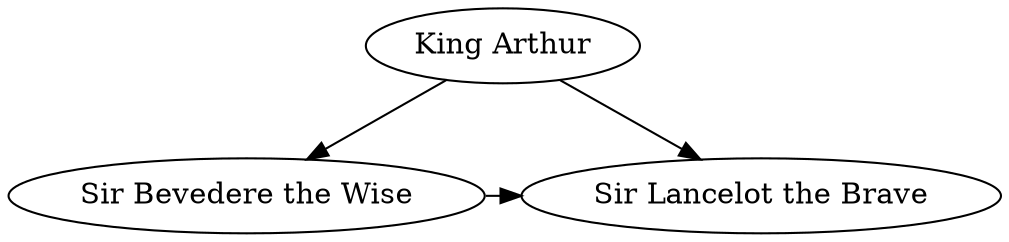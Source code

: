 // The round Table
digraph {
	A [label="King Arthur"]
	B [label="Sir Bevedere the Wise"]
	L [label="Sir Lancelot the Brave"]
		A -> B
		A -> L
		B -> L [constraint=false]
}

